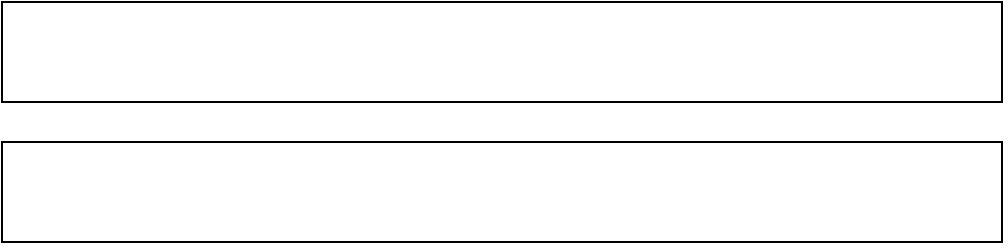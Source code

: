 <mxfile version="21.6.8" type="github">
  <diagram name="第 1 页" id="LYM1iix2CTLIiIJ66Nua">
    <mxGraphModel dx="883" dy="540" grid="1" gridSize="10" guides="1" tooltips="1" connect="1" arrows="1" fold="1" page="1" pageScale="1" pageWidth="827" pageHeight="1169" math="0" shadow="0">
      <root>
        <mxCell id="0" />
        <mxCell id="1" parent="0" />
        <mxCell id="Ou08indjHsv4KjqTgo2O-1" value="" style="rounded=0;whiteSpace=wrap;html=1;" vertex="1" parent="1">
          <mxGeometry x="180" y="50" width="500" height="50" as="geometry" />
        </mxCell>
        <mxCell id="Ou08indjHsv4KjqTgo2O-2" value="" style="rounded=0;whiteSpace=wrap;html=1;" vertex="1" parent="1">
          <mxGeometry x="180" y="120" width="500" height="50" as="geometry" />
        </mxCell>
      </root>
    </mxGraphModel>
  </diagram>
</mxfile>
